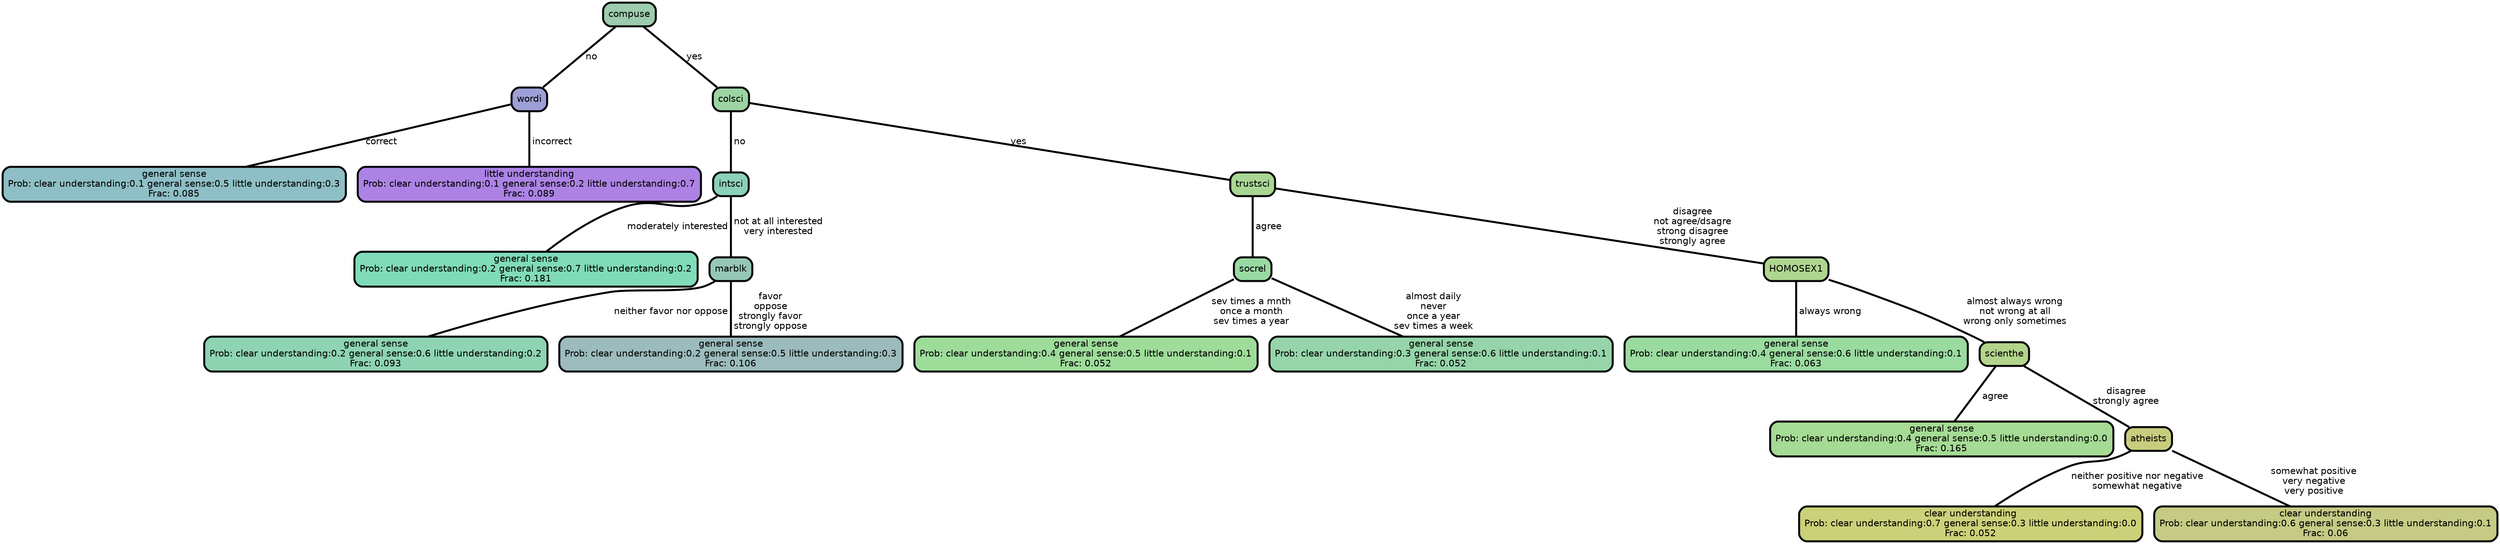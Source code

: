 graph Tree {
node [shape=box, style="filled, rounded",color="black",penwidth="3",fontcolor="black",                 fontname=helvetica] ;
graph [ranksep="0 equally", splines=straight,                 bgcolor=transparent, dpi=200] ;
edge [fontname=helvetica, color=black] ;
0 [label="general sense
Prob: clear understanding:0.1 general sense:0.5 little understanding:0.3
Frac: 0.085", fillcolor="#8ebfc6"] ;
1 [label="wordi", fillcolor="#9da0d6"] ;
2 [label="little understanding
Prob: clear understanding:0.1 general sense:0.2 little understanding:0.7
Frac: 0.089", fillcolor="#ac83e5"] ;
3 [label="compuse", fillcolor="#9ccbad"] ;
4 [label="general sense
Prob: clear understanding:0.2 general sense:0.7 little understanding:0.2
Frac: 0.181", fillcolor="#80dbb9"] ;
5 [label="intsci", fillcolor="#8bd0b8"] ;
6 [label="general sense
Prob: clear understanding:0.2 general sense:0.6 little understanding:0.2
Frac: 0.093", fillcolor="#8ed4b2"] ;
7 [label="marblk", fillcolor="#95c7b7"] ;
8 [label="general sense
Prob: clear understanding:0.2 general sense:0.5 little understanding:0.3
Frac: 0.106", fillcolor="#9cbbbc"] ;
9 [label="colsci", fillcolor="#9cd4a4"] ;
10 [label="general sense
Prob: clear understanding:0.4 general sense:0.5 little understanding:0.1
Frac: 0.052", fillcolor="#9edc9a"] ;
11 [label="socrel", fillcolor="#99d9a2"] ;
12 [label="general sense
Prob: clear understanding:0.3 general sense:0.6 little understanding:0.1
Frac: 0.052", fillcolor="#95d5a9"] ;
13 [label="trustsci", fillcolor="#a9d793"] ;
14 [label="general sense
Prob: clear understanding:0.4 general sense:0.6 little understanding:0.1
Frac: 0.063", fillcolor="#9adb9f"] ;
15 [label="HOMOSEX1", fillcolor="#aed68f"] ;
16 [label="general sense
Prob: clear understanding:0.4 general sense:0.5 little understanding:0.0
Frac: 0.165", fillcolor="#a5db94"] ;
17 [label="scienthe", fillcolor="#b3d58b"] ;
18 [label="clear understanding
Prob: clear understanding:0.7 general sense:0.3 little understanding:0.0
Frac: 0.052", fillcolor="#cbd178"] ;
19 [label="atheists", fillcolor="#c8cd7e"] ;
20 [label="clear understanding
Prob: clear understanding:0.6 general sense:0.3 little understanding:0.1
Frac: 0.06", fillcolor="#c5ca84"] ;
1 -- 0 [label=" correct",penwidth=3] ;
1 -- 2 [label=" incorrect",penwidth=3] ;
3 -- 1 [label=" no",penwidth=3] ;
3 -- 9 [label=" yes",penwidth=3] ;
5 -- 4 [label=" moderately interested",penwidth=3] ;
5 -- 7 [label=" not at all interested\n very interested",penwidth=3] ;
7 -- 6 [label=" neither favor nor oppose",penwidth=3] ;
7 -- 8 [label=" favor\n oppose\n strongly favor\n strongly oppose",penwidth=3] ;
9 -- 5 [label=" no",penwidth=3] ;
9 -- 13 [label=" yes",penwidth=3] ;
11 -- 10 [label=" sev times a mnth\n once a month\n sev times a year",penwidth=3] ;
11 -- 12 [label=" almost daily\n never\n once a year\n sev times a week",penwidth=3] ;
13 -- 11 [label=" agree",penwidth=3] ;
13 -- 15 [label=" disagree\n not agree/dsagre\n strong disagree\n strongly agree",penwidth=3] ;
15 -- 14 [label=" always wrong",penwidth=3] ;
15 -- 17 [label=" almost always wrong\n not wrong at all\n wrong only sometimes",penwidth=3] ;
17 -- 16 [label=" agree",penwidth=3] ;
17 -- 19 [label=" disagree\n strongly agree",penwidth=3] ;
19 -- 18 [label=" neither positive nor negative\n somewhat negative",penwidth=3] ;
19 -- 20 [label=" somewhat positive\n very negative\n very positive",penwidth=3] ;
{rank = same;}}